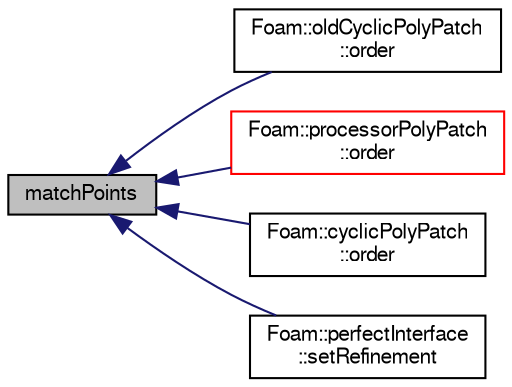 digraph "matchPoints"
{
  bgcolor="transparent";
  edge [fontname="FreeSans",fontsize="10",labelfontname="FreeSans",labelfontsize="10"];
  node [fontname="FreeSans",fontsize="10",shape=record];
  rankdir="LR";
  Node1 [label="matchPoints",height=0.2,width=0.4,color="black", fillcolor="grey75", style="filled" fontcolor="black"];
  Node1 -> Node2 [dir="back",color="midnightblue",fontsize="10",style="solid",fontname="FreeSans"];
  Node2 [label="Foam::oldCyclicPolyPatch\l::order",height=0.2,width=0.4,color="black",URL="$a01656.html#a557fadfc4a0e74703deefb12da057df5",tooltip="Return new ordering for primitivePatch. "];
  Node1 -> Node3 [dir="back",color="midnightblue",fontsize="10",style="solid",fontname="FreeSans"];
  Node3 [label="Foam::processorPolyPatch\l::order",height=0.2,width=0.4,color="red",URL="$a01938.html#a557fadfc4a0e74703deefb12da057df5",tooltip="Return new ordering for primitivePatch. "];
  Node1 -> Node4 [dir="back",color="midnightblue",fontsize="10",style="solid",fontname="FreeSans"];
  Node4 [label="Foam::cyclicPolyPatch\l::order",height=0.2,width=0.4,color="black",URL="$a00463.html#a557fadfc4a0e74703deefb12da057df5",tooltip="Return new ordering for primitivePatch. "];
  Node1 -> Node5 [dir="back",color="midnightblue",fontsize="10",style="solid",fontname="FreeSans"];
  Node5 [label="Foam::perfectInterface\l::setRefinement",height=0.2,width=0.4,color="black",URL="$a01778.html#a9127fcee3341a601c9d07bee5d1e3738",tooltip="Insert the layer addition/removal instructions. "];
}
